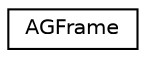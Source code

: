 digraph "Graphical Class Hierarchy"
{
  edge [fontname="Helvetica",fontsize="10",labelfontname="Helvetica",labelfontsize="10"];
  node [fontname="Helvetica",fontsize="10",shape=record];
  rankdir="LR";
  Node0 [label="AGFrame",height=0.2,width=0.4,color="black", fillcolor="white", style="filled",URL="$d3/d7f/class_a_g_frame.html",tooltip="Sets and checks options for ActivityGen. "];
}
